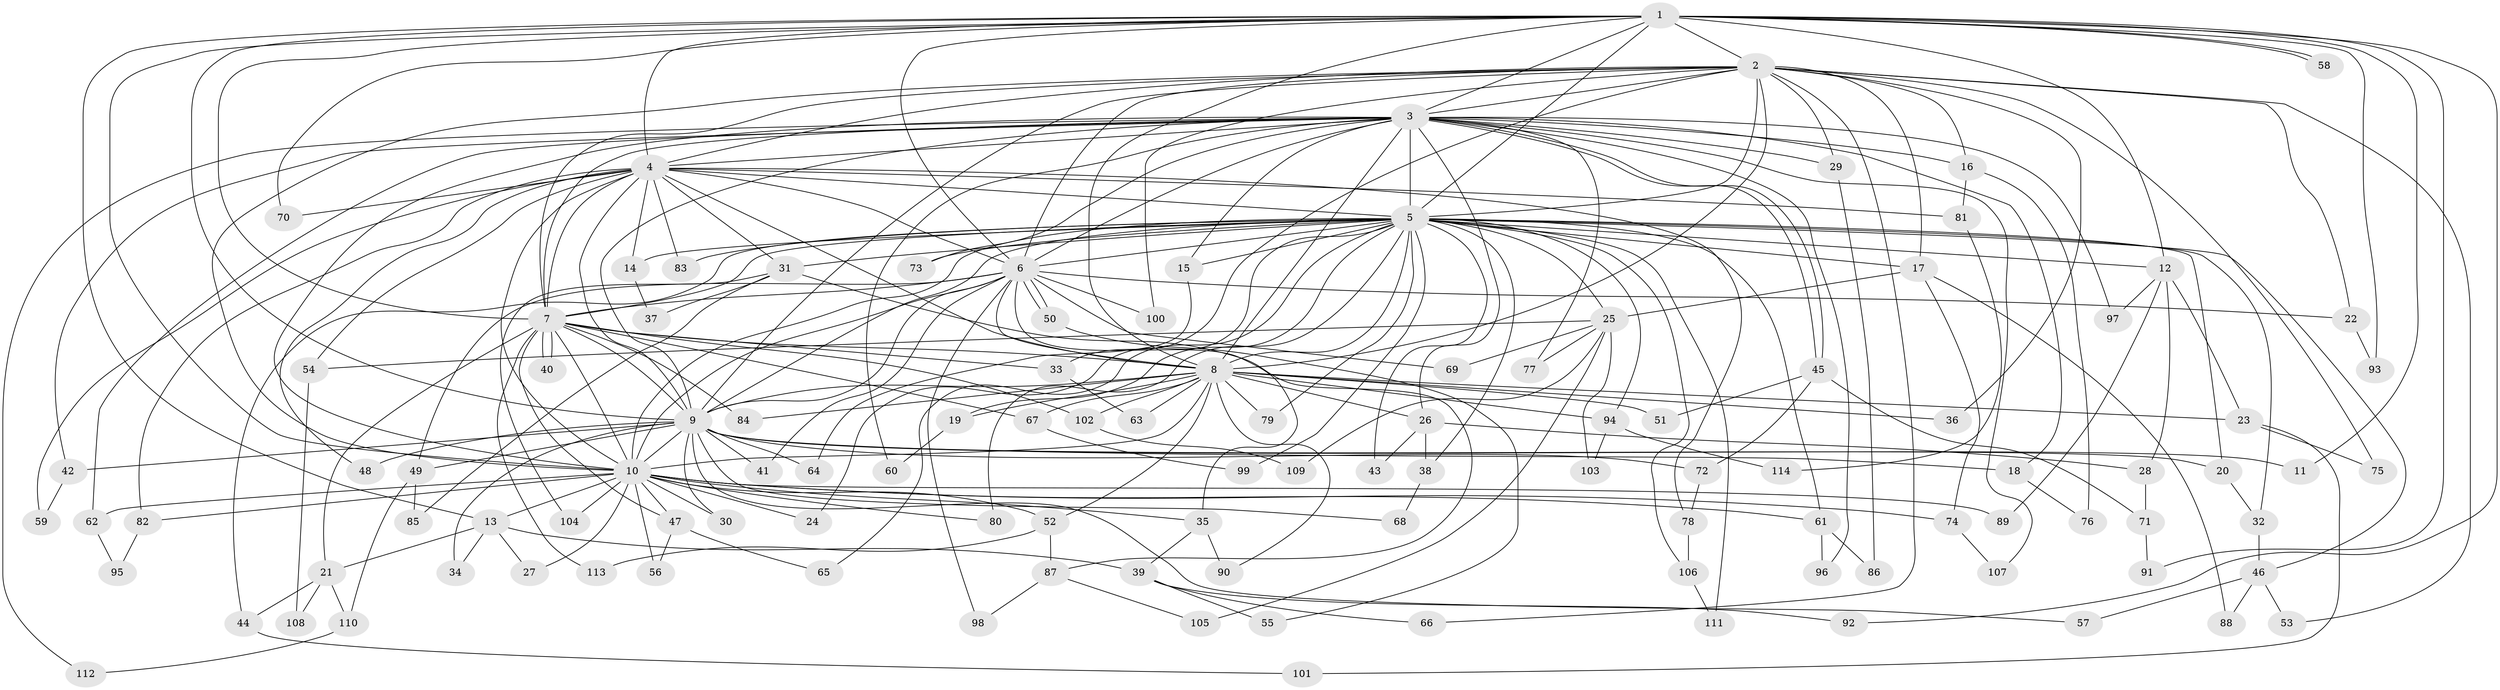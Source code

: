 // Generated by graph-tools (version 1.1) at 2025/11/02/27/25 16:11:07]
// undirected, 114 vertices, 253 edges
graph export_dot {
graph [start="1"]
  node [color=gray90,style=filled];
  1;
  2;
  3;
  4;
  5;
  6;
  7;
  8;
  9;
  10;
  11;
  12;
  13;
  14;
  15;
  16;
  17;
  18;
  19;
  20;
  21;
  22;
  23;
  24;
  25;
  26;
  27;
  28;
  29;
  30;
  31;
  32;
  33;
  34;
  35;
  36;
  37;
  38;
  39;
  40;
  41;
  42;
  43;
  44;
  45;
  46;
  47;
  48;
  49;
  50;
  51;
  52;
  53;
  54;
  55;
  56;
  57;
  58;
  59;
  60;
  61;
  62;
  63;
  64;
  65;
  66;
  67;
  68;
  69;
  70;
  71;
  72;
  73;
  74;
  75;
  76;
  77;
  78;
  79;
  80;
  81;
  82;
  83;
  84;
  85;
  86;
  87;
  88;
  89;
  90;
  91;
  92;
  93;
  94;
  95;
  96;
  97;
  98;
  99;
  100;
  101;
  102;
  103;
  104;
  105;
  106;
  107;
  108;
  109;
  110;
  111;
  112;
  113;
  114;
  1 -- 2;
  1 -- 3;
  1 -- 4;
  1 -- 5;
  1 -- 6;
  1 -- 7;
  1 -- 8;
  1 -- 9;
  1 -- 10;
  1 -- 11;
  1 -- 12;
  1 -- 13;
  1 -- 58;
  1 -- 58;
  1 -- 70;
  1 -- 91;
  1 -- 92;
  1 -- 93;
  2 -- 3;
  2 -- 4;
  2 -- 5;
  2 -- 6;
  2 -- 7;
  2 -- 8;
  2 -- 9;
  2 -- 10;
  2 -- 16;
  2 -- 17;
  2 -- 22;
  2 -- 29;
  2 -- 33;
  2 -- 36;
  2 -- 53;
  2 -- 66;
  2 -- 75;
  2 -- 100;
  3 -- 4;
  3 -- 5;
  3 -- 6;
  3 -- 7;
  3 -- 8;
  3 -- 9;
  3 -- 10;
  3 -- 15;
  3 -- 16;
  3 -- 18;
  3 -- 26;
  3 -- 29;
  3 -- 42;
  3 -- 45;
  3 -- 45;
  3 -- 60;
  3 -- 62;
  3 -- 73;
  3 -- 77;
  3 -- 96;
  3 -- 97;
  3 -- 107;
  3 -- 112;
  4 -- 5;
  4 -- 6;
  4 -- 7;
  4 -- 8;
  4 -- 9;
  4 -- 10;
  4 -- 14;
  4 -- 31;
  4 -- 48;
  4 -- 54;
  4 -- 59;
  4 -- 70;
  4 -- 78;
  4 -- 81;
  4 -- 82;
  4 -- 83;
  5 -- 6;
  5 -- 7;
  5 -- 8;
  5 -- 9;
  5 -- 10;
  5 -- 12;
  5 -- 14;
  5 -- 15;
  5 -- 17;
  5 -- 19;
  5 -- 20;
  5 -- 24;
  5 -- 25;
  5 -- 31;
  5 -- 32;
  5 -- 38;
  5 -- 43;
  5 -- 44;
  5 -- 46;
  5 -- 61;
  5 -- 65;
  5 -- 73;
  5 -- 79;
  5 -- 80;
  5 -- 83;
  5 -- 94;
  5 -- 99;
  5 -- 106;
  5 -- 111;
  6 -- 7;
  6 -- 8;
  6 -- 9;
  6 -- 10;
  6 -- 22;
  6 -- 35;
  6 -- 41;
  6 -- 49;
  6 -- 50;
  6 -- 50;
  6 -- 69;
  6 -- 98;
  6 -- 100;
  7 -- 8;
  7 -- 9;
  7 -- 10;
  7 -- 21;
  7 -- 33;
  7 -- 40;
  7 -- 40;
  7 -- 47;
  7 -- 67;
  7 -- 84;
  7 -- 102;
  7 -- 113;
  8 -- 9;
  8 -- 10;
  8 -- 19;
  8 -- 23;
  8 -- 26;
  8 -- 36;
  8 -- 51;
  8 -- 52;
  8 -- 63;
  8 -- 67;
  8 -- 79;
  8 -- 84;
  8 -- 90;
  8 -- 94;
  8 -- 102;
  9 -- 10;
  9 -- 11;
  9 -- 18;
  9 -- 20;
  9 -- 30;
  9 -- 34;
  9 -- 41;
  9 -- 42;
  9 -- 48;
  9 -- 49;
  9 -- 57;
  9 -- 64;
  9 -- 68;
  9 -- 72;
  10 -- 13;
  10 -- 24;
  10 -- 27;
  10 -- 30;
  10 -- 35;
  10 -- 47;
  10 -- 52;
  10 -- 56;
  10 -- 61;
  10 -- 62;
  10 -- 74;
  10 -- 80;
  10 -- 82;
  10 -- 89;
  10 -- 104;
  12 -- 23;
  12 -- 28;
  12 -- 89;
  12 -- 97;
  13 -- 21;
  13 -- 27;
  13 -- 34;
  13 -- 39;
  14 -- 37;
  15 -- 64;
  16 -- 76;
  16 -- 81;
  17 -- 25;
  17 -- 74;
  17 -- 88;
  18 -- 76;
  19 -- 60;
  20 -- 32;
  21 -- 44;
  21 -- 108;
  21 -- 110;
  22 -- 93;
  23 -- 75;
  23 -- 101;
  25 -- 54;
  25 -- 69;
  25 -- 77;
  25 -- 103;
  25 -- 105;
  25 -- 109;
  26 -- 28;
  26 -- 38;
  26 -- 43;
  28 -- 71;
  29 -- 86;
  31 -- 37;
  31 -- 85;
  31 -- 87;
  31 -- 104;
  32 -- 46;
  33 -- 63;
  35 -- 39;
  35 -- 90;
  38 -- 68;
  39 -- 55;
  39 -- 66;
  39 -- 92;
  42 -- 59;
  44 -- 101;
  45 -- 51;
  45 -- 71;
  45 -- 72;
  46 -- 53;
  46 -- 57;
  46 -- 88;
  47 -- 56;
  47 -- 65;
  49 -- 85;
  49 -- 110;
  50 -- 55;
  52 -- 87;
  52 -- 113;
  54 -- 108;
  61 -- 86;
  61 -- 96;
  62 -- 95;
  67 -- 99;
  71 -- 91;
  72 -- 78;
  74 -- 107;
  78 -- 106;
  81 -- 114;
  82 -- 95;
  87 -- 98;
  87 -- 105;
  94 -- 103;
  94 -- 114;
  102 -- 109;
  106 -- 111;
  110 -- 112;
}
